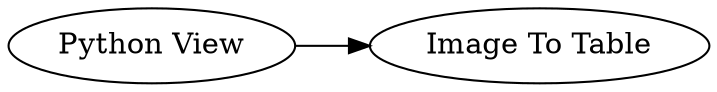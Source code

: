 digraph {
	"3840914314738260279_5" [label="Image To Table"]
	"3840914314738260279_4" [label="Python View"]
	"3840914314738260279_4" -> "3840914314738260279_5"
	rankdir=LR
}
